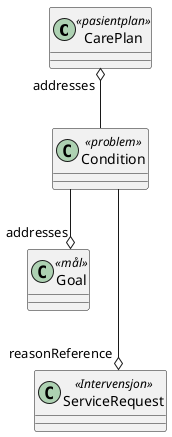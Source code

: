 @startuml

skinparam linetype ortho

'package "Bundle" {
class "CarePlan" as careplan <<pasientplan>> {
'addresses:CodeableReference(Condition)[0..*]
}

class "Condition" as cond <<problem>>
class "Goal" as goal <<mål>>
class "ServiceRequest" as service <<Intervensjon>>
cond --o "addresses" goal
goal --[hidden] service


careplan "addresses" o-- cond
service "reasonReference" o-- cond 
'careplan "plannedActivityReference" o-[dotted]- service 
'}
@enduml